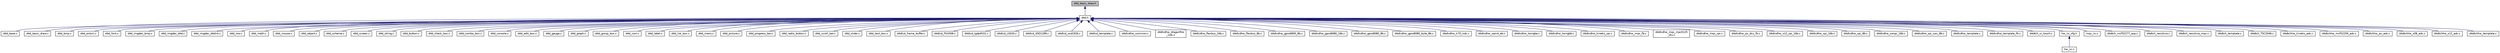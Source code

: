 digraph "d4d_basic_draw.h"
{
  edge [fontname="Helvetica",fontsize="10",labelfontname="Helvetica",labelfontsize="10"];
  node [fontname="Helvetica",fontsize="10",shape=record];
  Node1 [label="d4d_basic_draw.h",height=0.2,width=0.4,color="black", fillcolor="grey75", style="filled" fontcolor="black"];
  Node1 -> Node2 [dir="back",color="midnightblue",fontsize="10",style="solid",fontname="Helvetica"];
  Node2 [label="d4d.h",height=0.2,width=0.4,color="black", fillcolor="white", style="filled",URL="$d4d_8h.html",tooltip="D4D Driver main header file. "];
  Node2 -> Node3 [dir="back",color="midnightblue",fontsize="10",style="solid",fontname="Helvetica"];
  Node3 [label="d4d_base.c",height=0.2,width=0.4,color="black", fillcolor="white", style="filled",URL="$d4d__base_8c.html",tooltip="D4D driver core and base function c file. "];
  Node2 -> Node4 [dir="back",color="midnightblue",fontsize="10",style="solid",fontname="Helvetica"];
  Node4 [label="d4d_basic_draw.c",height=0.2,width=0.4,color="black", fillcolor="white", style="filled",URL="$d4d__basic__draw_8c.html",tooltip="D4D driver basic drawing functions c file. "];
  Node2 -> Node5 [dir="back",color="midnightblue",fontsize="10",style="solid",fontname="Helvetica"];
  Node5 [label="d4d_bmp.c",height=0.2,width=0.4,color="black", fillcolor="white", style="filled",URL="$d4d__bmp_8c.html",tooltip="D4D driver bmp decoder functions c file. "];
  Node2 -> Node6 [dir="back",color="midnightblue",fontsize="10",style="solid",fontname="Helvetica"];
  Node6 [label="d4d_extsrc.c",height=0.2,width=0.4,color="black", fillcolor="white", style="filled",URL="$d4d__extsrc_8c.html",tooltip="D4D driver extscr functions c file. "];
  Node2 -> Node7 [dir="back",color="midnightblue",fontsize="10",style="solid",fontname="Helvetica"];
  Node7 [label="d4d_font.c",height=0.2,width=0.4,color="black", fillcolor="white", style="filled",URL="$d4d__font_8c.html",tooltip="D4D driver font c file. "];
  Node2 -> Node8 [dir="back",color="midnightblue",fontsize="10",style="solid",fontname="Helvetica"];
  Node8 [label="d4d_imgdec_bmp.c",height=0.2,width=0.4,color="black", fillcolor="white", style="filled",URL="$d4d__imgdec__bmp_8c.html",tooltip="D4D driver external bmp files decoder functions c file. "];
  Node2 -> Node9 [dir="back",color="midnightblue",fontsize="10",style="solid",fontname="Helvetica"];
  Node9 [label="d4d_imgdec_d4d.c",height=0.2,width=0.4,color="black", fillcolor="white", style="filled",URL="$d4d__imgdec__d4d_8c.html",tooltip="D4D driver external pictures d4d decoder functions c file. "];
  Node2 -> Node10 [dir="back",color="midnightblue",fontsize="10",style="solid",fontname="Helvetica"];
  Node10 [label="d4d_imgdec_d4dint.c",height=0.2,width=0.4,color="black", fillcolor="white", style="filled",URL="$d4d__imgdec__d4dint_8c.html",tooltip="D4D driver external pictures d4d decoder functions c file. "];
  Node2 -> Node11 [dir="back",color="midnightblue",fontsize="10",style="solid",fontname="Helvetica"];
  Node11 [label="d4d_low.c",height=0.2,width=0.4,color="black", fillcolor="white", style="filled",URL="$d4d__low_8c.html",tooltip="D4D driver low level graphic function c file. "];
  Node2 -> Node12 [dir="back",color="midnightblue",fontsize="10",style="solid",fontname="Helvetica"];
  Node12 [label="d4d_math.c",height=0.2,width=0.4,color="black", fillcolor="white", style="filled",URL="$d4d__math_8c.html",tooltip="D4D driver math functions c file. "];
  Node2 -> Node13 [dir="back",color="midnightblue",fontsize="10",style="solid",fontname="Helvetica"];
  Node13 [label="d4d_mouse.c",height=0.2,width=0.4,color="black", fillcolor="white", style="filled",URL="$d4d__mouse_8c.html",tooltip="D4D driver core and base function c file. "];
  Node2 -> Node14 [dir="back",color="midnightblue",fontsize="10",style="solid",fontname="Helvetica"];
  Node14 [label="d4d_object.c",height=0.2,width=0.4,color="black", fillcolor="white", style="filled",URL="$d4d__object_8c.html",tooltip="D4D driver object function c file. "];
  Node2 -> Node15 [dir="back",color="midnightblue",fontsize="10",style="solid",fontname="Helvetica"];
  Node15 [label="d4d_scheme.c",height=0.2,width=0.4,color="black", fillcolor="white", style="filled",URL="$d4d__scheme_8c.html",tooltip="D4D driver color scheme c file. "];
  Node2 -> Node16 [dir="back",color="midnightblue",fontsize="10",style="solid",fontname="Helvetica"];
  Node16 [label="d4d_screen.c",height=0.2,width=0.4,color="black", fillcolor="white", style="filled",URL="$d4d__screen_8c.html",tooltip="D4D driver screen functions c file. "];
  Node2 -> Node17 [dir="back",color="midnightblue",fontsize="10",style="solid",fontname="Helvetica"];
  Node17 [label="d4d_string.c",height=0.2,width=0.4,color="black", fillcolor="white", style="filled",URL="$d4d__string_8c.html",tooltip="D4D driver font c file. "];
  Node2 -> Node18 [dir="back",color="midnightblue",fontsize="10",style="solid",fontname="Helvetica"];
  Node18 [label="d4d_button.c",height=0.2,width=0.4,color="black", fillcolor="white", style="filled",URL="$d4d__button_8c.html",tooltip="D4D driver button object c file. "];
  Node2 -> Node19 [dir="back",color="midnightblue",fontsize="10",style="solid",fontname="Helvetica"];
  Node19 [label="d4d_check_box.c",height=0.2,width=0.4,color="black", fillcolor="white", style="filled",URL="$d4d__check__box_8c.html",tooltip="D4D driver check box object c file. "];
  Node2 -> Node20 [dir="back",color="midnightblue",fontsize="10",style="solid",fontname="Helvetica"];
  Node20 [label="d4d_combo_box.c",height=0.2,width=0.4,color="black", fillcolor="white", style="filled",URL="$d4d__combo__box_8c.html",tooltip="D4D driver comboBox object c file. "];
  Node2 -> Node21 [dir="back",color="midnightblue",fontsize="10",style="solid",fontname="Helvetica"];
  Node21 [label="d4d_console.c",height=0.2,width=0.4,color="black", fillcolor="white", style="filled",URL="$d4d__console_8c.html",tooltip="D4D driver console object c file. "];
  Node2 -> Node22 [dir="back",color="midnightblue",fontsize="10",style="solid",fontname="Helvetica"];
  Node22 [label="d4d_edit_box.c",height=0.2,width=0.4,color="black", fillcolor="white", style="filled",URL="$d4d__edit__box_8c.html",tooltip="D4D driver editBox object c file. "];
  Node2 -> Node23 [dir="back",color="midnightblue",fontsize="10",style="solid",fontname="Helvetica"];
  Node23 [label="d4d_gauge.c",height=0.2,width=0.4,color="black", fillcolor="white", style="filled",URL="$d4d__gauge_8c.html",tooltip="D4D driver gauge object c file. "];
  Node2 -> Node24 [dir="back",color="midnightblue",fontsize="10",style="solid",fontname="Helvetica"];
  Node24 [label="d4d_graph.c",height=0.2,width=0.4,color="black", fillcolor="white", style="filled",URL="$d4d__graph_8c.html",tooltip="D4D driver graph object c file. "];
  Node2 -> Node25 [dir="back",color="midnightblue",fontsize="10",style="solid",fontname="Helvetica"];
  Node25 [label="d4d_group_box.c",height=0.2,width=0.4,color="black", fillcolor="white", style="filled",URL="$d4d__group__box_8c.html",tooltip="D4D driver groupBox object c file. "];
  Node2 -> Node26 [dir="back",color="midnightblue",fontsize="10",style="solid",fontname="Helvetica"];
  Node26 [label="d4d_icon.c",height=0.2,width=0.4,color="black", fillcolor="white", style="filled",URL="$d4d__icon_8c.html",tooltip="D4D driver icon object c file. "];
  Node2 -> Node27 [dir="back",color="midnightblue",fontsize="10",style="solid",fontname="Helvetica"];
  Node27 [label="d4d_label.c",height=0.2,width=0.4,color="black", fillcolor="white", style="filled",URL="$d4d__label_8c.html",tooltip="D4D driver label object c file. "];
  Node2 -> Node28 [dir="back",color="midnightblue",fontsize="10",style="solid",fontname="Helvetica"];
  Node28 [label="d4d_list_box.c",height=0.2,width=0.4,color="black", fillcolor="white", style="filled",URL="$d4d__list__box_8c.html",tooltip="D4D driver listBox object c file. "];
  Node2 -> Node29 [dir="back",color="midnightblue",fontsize="10",style="solid",fontname="Helvetica"];
  Node29 [label="d4d_menu.c",height=0.2,width=0.4,color="black", fillcolor="white", style="filled",URL="$d4d__menu_8c.html",tooltip="D4D driver menu object c file. "];
  Node2 -> Node30 [dir="back",color="midnightblue",fontsize="10",style="solid",fontname="Helvetica"];
  Node30 [label="d4d_picture.c",height=0.2,width=0.4,color="black", fillcolor="white", style="filled",URL="$d4d__picture_8c.html",tooltip="D4D driver picture object c file. "];
  Node2 -> Node31 [dir="back",color="midnightblue",fontsize="10",style="solid",fontname="Helvetica"];
  Node31 [label="d4d_progress_bar.c",height=0.2,width=0.4,color="black", fillcolor="white", style="filled",URL="$d4d__progress__bar_8c.html",tooltip="D4D driver progress_bar object c file. "];
  Node2 -> Node32 [dir="back",color="midnightblue",fontsize="10",style="solid",fontname="Helvetica"];
  Node32 [label="d4d_radio_button.c",height=0.2,width=0.4,color="black", fillcolor="white", style="filled",URL="$d4d__radio__button_8c.html",tooltip="D4D driver radio button object c file. "];
  Node2 -> Node33 [dir="back",color="midnightblue",fontsize="10",style="solid",fontname="Helvetica"];
  Node33 [label="d4d_scroll_bar.c",height=0.2,width=0.4,color="black", fillcolor="white", style="filled",URL="$d4d__scroll__bar_8c.html",tooltip="D4D driver scroll_bar object c file. "];
  Node2 -> Node34 [dir="back",color="midnightblue",fontsize="10",style="solid",fontname="Helvetica"];
  Node34 [label="d4d_slider.c",height=0.2,width=0.4,color="black", fillcolor="white", style="filled",URL="$d4d__slider_8c.html",tooltip="D4D driver slider object c file. "];
  Node2 -> Node35 [dir="back",color="midnightblue",fontsize="10",style="solid",fontname="Helvetica"];
  Node35 [label="d4d_text_box.c",height=0.2,width=0.4,color="black", fillcolor="white", style="filled",URL="$d4d__text__box_8c.html",tooltip="D4D driver textbox object c file. "];
  Node2 -> Node36 [dir="back",color="midnightblue",fontsize="10",style="solid",fontname="Helvetica"];
  Node36 [label="d4dlcd_frame_buffer.c",height=0.2,width=0.4,color="black", fillcolor="white", style="filled",URL="$d4dlcd__frame__buffer_8c.html",tooltip="D4D driver - frame_buffer lcd driver source c file. "];
  Node2 -> Node37 [dir="back",color="midnightblue",fontsize="10",style="solid",fontname="Helvetica"];
  Node37 [label="d4dlcd_FSA506.c",height=0.2,width=0.4,color="black", fillcolor="white", style="filled",URL="$d4dlcd___f_s_a506_8c.html",tooltip="D4D driver - fsa506 lcd driver source c file. "];
  Node2 -> Node38 [dir="back",color="midnightblue",fontsize="10",style="solid",fontname="Helvetica"];
  Node38 [label="d4dlcd_lgdp4531.c",height=0.2,width=0.4,color="black", fillcolor="white", style="filled",URL="$d4dlcd__lgdp4531_8c.html",tooltip="D4D driver - lgdp4531 lcd driver source c file. "];
  Node2 -> Node39 [dir="back",color="midnightblue",fontsize="10",style="solid",fontname="Helvetica"];
  Node39 [label="d4dlcd_LS020.c",height=0.2,width=0.4,color="black", fillcolor="white", style="filled",URL="$d4dlcd___l_s020_8c.html",tooltip="D4D driver - ls020 lcd driver source c file. "];
  Node2 -> Node40 [dir="back",color="midnightblue",fontsize="10",style="solid",fontname="Helvetica"];
  Node40 [label="d4dlcd_SSD1289.c",height=0.2,width=0.4,color="black", fillcolor="white", style="filled",URL="$d4dlcd___s_s_d1289_8c.html",tooltip="D4D driver - ssd1289 lcd driver source c file. "];
  Node2 -> Node41 [dir="back",color="midnightblue",fontsize="10",style="solid",fontname="Helvetica"];
  Node41 [label="d4dlcd_ssd1926.c",height=0.2,width=0.4,color="black", fillcolor="white", style="filled",URL="$d4dlcd__ssd1926_8c.html",tooltip="D4D driver - ssd1926 lcd driver source c file. "];
  Node2 -> Node42 [dir="back",color="midnightblue",fontsize="10",style="solid",fontname="Helvetica"];
  Node42 [label="d4dlcd_template.c",height=0.2,width=0.4,color="black", fillcolor="white", style="filled",URL="$d4dlcd__template_8c.html",tooltip="D4D driver - template lcd driver source c file. "];
  Node2 -> Node43 [dir="back",color="midnightblue",fontsize="10",style="solid",fontname="Helvetica"];
  Node43 [label="d4dlcdhw_common.c",height=0.2,width=0.4,color="black", fillcolor="white", style="filled",URL="$d4dlcdhw__common_8c.html",tooltip="D4D driver - common general low level drivers c file. "];
  Node2 -> Node44 [dir="back",color="midnightblue",fontsize="10",style="solid",fontname="Helvetica"];
  Node44 [label="d4dlcdhw_dragonfire\l_lcdc.c",height=0.2,width=0.4,color="black", fillcolor="white", style="filled",URL="$d4dlcdhw__dragonfire__lcdc_8c.html",tooltip="D4D driver - dragonfire_lcdc hardware lcd driver source c file. "];
  Node2 -> Node45 [dir="back",color="midnightblue",fontsize="10",style="solid",fontname="Helvetica"];
  Node45 [label="d4dlcdhw_flexbus_16b.c",height=0.2,width=0.4,color="black", fillcolor="white", style="filled",URL="$d4dlcdhw__flexbus__16b_8c.html",tooltip="D4D driver - flexbus_16b hardware lcd driver source c file. "];
  Node2 -> Node46 [dir="back",color="midnightblue",fontsize="10",style="solid",fontname="Helvetica"];
  Node46 [label="d4dlcdhw_flexbus_8b.c",height=0.2,width=0.4,color="black", fillcolor="white", style="filled",URL="$d4dlcdhw__flexbus__8b_8c.html",tooltip="D4D driver - flexbus_8b hardware lcd driver source c file. "];
  Node2 -> Node47 [dir="back",color="midnightblue",fontsize="10",style="solid",fontname="Helvetica"];
  Node47 [label="d4dlcdhw_gpio6800_8b.c",height=0.2,width=0.4,color="black", fillcolor="white", style="filled",URL="$d4dlcdhw__gpio6800__8b_8c.html",tooltip="D4D driver - gpio6800_8b hardware lcd driver source c file. "];
  Node2 -> Node48 [dir="back",color="midnightblue",fontsize="10",style="solid",fontname="Helvetica"];
  Node48 [label="d4dlcdhw_gpio8080_16b.c",height=0.2,width=0.4,color="black", fillcolor="white", style="filled",URL="$d4dlcdhw__gpio8080__16b_8c.html",tooltip="D4D driver - gpio8080_8b hardware lcd driver source c file. "];
  Node2 -> Node49 [dir="back",color="midnightblue",fontsize="10",style="solid",fontname="Helvetica"];
  Node49 [label="d4dlcdhw_gpio8080_8b.c",height=0.2,width=0.4,color="black", fillcolor="white", style="filled",URL="$d4dlcdhw__gpio8080__8b_8c.html",tooltip="D4D driver - gpio8080_8b hardware lcd driver source c file. "];
  Node2 -> Node50 [dir="back",color="midnightblue",fontsize="10",style="solid",fontname="Helvetica"];
  Node50 [label="d4dlcdhw_gpio8080_byte_8b.c",height=0.2,width=0.4,color="black", fillcolor="white", style="filled",URL="$d4dlcdhw__gpio8080__byte__8b_8c.html",tooltip="D4D driver - gpio8080_byte_8b hardware lcd driver source c file. "];
  Node2 -> Node51 [dir="back",color="midnightblue",fontsize="10",style="solid",fontname="Helvetica"];
  Node51 [label="d4dlcdhw_k70_lcdc.c",height=0.2,width=0.4,color="black", fillcolor="white", style="filled",URL="$d4dlcdhw__k70__lcdc_8c.html",tooltip="D4D driver - k70_lcdc hardware lcd driver source c file. "];
  Node2 -> Node52 [dir="back",color="midnightblue",fontsize="10",style="solid",fontname="Helvetica"];
  Node52 [label="d4dlcdhw_sqm4_eb.c",height=0.2,width=0.4,color="black", fillcolor="white", style="filled",URL="$d4dlcdhw__sqm4__eb_8c.html",tooltip="D4D driver - k70_lcdc hardware lcd driver source c file. "];
  Node2 -> Node53 [dir="back",color="midnightblue",fontsize="10",style="solid",fontname="Helvetica"];
  Node53 [label="d4dlcdhw_twrrgba.c",height=0.2,width=0.4,color="black", fillcolor="white", style="filled",URL="$d4dlcdhw__twrrgba_8c.html",tooltip="D4D driver - k70_lcdc hardware lcd driver source c file. "];
  Node2 -> Node54 [dir="back",color="midnightblue",fontsize="10",style="solid",fontname="Helvetica"];
  Node54 [label="d4dlcdhw_twrrgbb.c",height=0.2,width=0.4,color="black", fillcolor="white", style="filled",URL="$d4dlcdhw__twrrgbb_8c.html",tooltip="D4D driver - k70_lcdc hardware lcd driver source c file. "];
  Node2 -> Node55 [dir="back",color="midnightblue",fontsize="10",style="solid",fontname="Helvetica"];
  Node55 [label="d4dlcdhw_kinetis_spi.c",height=0.2,width=0.4,color="black", fillcolor="white", style="filled",URL="$d4dlcdhw__kinetis__spi_8c.html",tooltip="D4D driver - kinetis_spi hardware lcd driver source c file. "];
  Node2 -> Node56 [dir="back",color="midnightblue",fontsize="10",style="solid",fontname="Helvetica"];
  Node56 [label="d4dlcdhw_mqx_fb.c",height=0.2,width=0.4,color="black", fillcolor="white", style="filled",URL="$d4dlcdhw__mqx__fb_8c.html",tooltip="D4D driver - Mqx hardware lcd driver source c file. "];
  Node2 -> Node57 [dir="back",color="midnightblue",fontsize="10",style="solid",fontname="Helvetica"];
  Node57 [label="d4dlcdhw_mqx_mpc5125\l_diu.c",height=0.2,width=0.4,color="black", fillcolor="white", style="filled",URL="$d4dlcdhw__mqx__mpc5125__diu_8c.html",tooltip="D4D driver - mqx_mpc5125_diu hardware lcd driver source c file. "];
  Node2 -> Node58 [dir="back",color="midnightblue",fontsize="10",style="solid",fontname="Helvetica"];
  Node58 [label="d4dlcdhw_mqx_spi.c",height=0.2,width=0.4,color="black", fillcolor="white", style="filled",URL="$d4dlcdhw__mqx__spi_8c.html",tooltip="D4D driver - Mqx hardware lcd driver source c file. "];
  Node2 -> Node59 [dir="back",color="midnightblue",fontsize="10",style="solid",fontname="Helvetica"];
  Node59 [label="d4dlcdhw_px_dcu_fb.c",height=0.2,width=0.4,color="black", fillcolor="white", style="filled",URL="$d4dlcdhw__px__dcu__fb_8c.html",tooltip="D4D driver - px_dcu_fb hardware lcd driver source c file. "];
  Node2 -> Node60 [dir="back",color="midnightblue",fontsize="10",style="solid",fontname="Helvetica"];
  Node60 [label="d4dlcdhw_s12_spi_16b.c",height=0.2,width=0.4,color="black", fillcolor="white", style="filled",URL="$d4dlcdhw__s12__spi__16b_8c.html",tooltip="D4D driver - s12_spi_16b hardware lcd driver source c file. "];
  Node2 -> Node61 [dir="back",color="midnightblue",fontsize="10",style="solid",fontname="Helvetica"];
  Node61 [label="d4dlcdhw_spi_16b.c",height=0.2,width=0.4,color="black", fillcolor="white", style="filled",URL="$d4dlcdhw__spi__16b_8c.html",tooltip="D4D driver - spi_16b hardware lcd driver source c file. "];
  Node2 -> Node62 [dir="back",color="midnightblue",fontsize="10",style="solid",fontname="Helvetica"];
  Node62 [label="d4dlcdhw_spi_8b.c",height=0.2,width=0.4,color="black", fillcolor="white", style="filled",URL="$d4dlcdhw__spi__8b_8c.html",tooltip="D4D driver - spi_8b hardware lcd driver source c file. "];
  Node2 -> Node63 [dir="back",color="midnightblue",fontsize="10",style="solid",fontname="Helvetica"];
  Node63 [label="d4dlcdhw_swspi_16b.c",height=0.2,width=0.4,color="black", fillcolor="white", style="filled",URL="$d4dlcdhw__swspi__16b_8c.html",tooltip="D4D driver - swspi_16b hardware lcd driver source c file. "];
  Node2 -> Node64 [dir="back",color="midnightblue",fontsize="10",style="solid",fontname="Helvetica"];
  Node64 [label="d4dlcdhw_spi_swc_8b.c",height=0.2,width=0.4,color="black", fillcolor="white", style="filled",URL="$d4dlcdhw__spi__swc__8b_8c.html",tooltip="D4D driver - spi_swc_8b hardware lcd driver source c file. "];
  Node2 -> Node65 [dir="back",color="midnightblue",fontsize="10",style="solid",fontname="Helvetica"];
  Node65 [label="d4dlcdhw_template.c",height=0.2,width=0.4,color="black", fillcolor="white", style="filled",URL="$d4dlcdhw__template_8c.html",tooltip="D4D driver - template hardware lcd driver source c file. "];
  Node2 -> Node66 [dir="back",color="midnightblue",fontsize="10",style="solid",fontname="Helvetica"];
  Node66 [label="d4dlcdhw_template_fb.c",height=0.2,width=0.4,color="black", fillcolor="white", style="filled",URL="$d4dlcdhw__template__fb_8c.html",tooltip="D4D driver - template_fb hardware lcd driver source c file. "];
  Node2 -> Node67 [dir="back",color="midnightblue",fontsize="10",style="solid",fontname="Helvetica"];
  Node67 [label="d4dtch_cr_touch.c",height=0.2,width=0.4,color="black", fillcolor="white", style="filled",URL="$d4dtch__cr__touch_8c.html",tooltip="D4D driver - cr_touch touch screen driver source c file. "];
  Node2 -> Node68 [dir="back",color="midnightblue",fontsize="10",style="solid",fontname="Helvetica"];
  Node68 [label="hw_iic_cfg.h",height=0.2,width=0.4,color="black", fillcolor="white", style="filled",URL="$hw__iic__cfg_8h.html",tooltip="HardI2C configuration. "];
  Node68 -> Node69 [dir="back",color="midnightblue",fontsize="10",style="solid",fontname="Helvetica"];
  Node69 [label="hw_iic.c",height=0.2,width=0.4,color="black", fillcolor="white", style="filled",URL="$hw__iic_8c.html",tooltip="Hard I2C routines, SINGLE MASTER ONLY! "];
  Node2 -> Node70 [dir="back",color="midnightblue",fontsize="10",style="solid",fontname="Helvetica"];
  Node70 [label="mqx_iic.c",height=0.2,width=0.4,color="black", fillcolor="white", style="filled",URL="$mqx__iic_8c.html",tooltip="Hard I2C routines, SINGLE MASTER ONLY! "];
  Node2 -> Node71 [dir="back",color="midnightblue",fontsize="10",style="solid",fontname="Helvetica"];
  Node71 [label="d4dtch_mcf52277_asp.c",height=0.2,width=0.4,color="black", fillcolor="white", style="filled",URL="$d4dtch__mcf52277__asp_8c.html",tooltip="D4D driver - mcf52277_asp touch screen driver source c file. "];
  Node2 -> Node72 [dir="back",color="midnightblue",fontsize="10",style="solid",fontname="Helvetica"];
  Node72 [label="d4dtch_resistive.c",height=0.2,width=0.4,color="black", fillcolor="white", style="filled",URL="$d4dtch__resistive_8c.html",tooltip="D4D driver - resistive touch screen driver source c file. "];
  Node2 -> Node73 [dir="back",color="midnightblue",fontsize="10",style="solid",fontname="Helvetica"];
  Node73 [label="d4dtch_resistive_mqx.c",height=0.2,width=0.4,color="black", fillcolor="white", style="filled",URL="$d4dtch__resistive__mqx_8c.html",tooltip="D4D driver - resistive touch screen driver source c file. "];
  Node2 -> Node74 [dir="back",color="midnightblue",fontsize="10",style="solid",fontname="Helvetica"];
  Node74 [label="d4dtch_template.c",height=0.2,width=0.4,color="black", fillcolor="white", style="filled",URL="$d4dtch__template_8c.html",tooltip="D4D driver - template touch screen driver source c file. "];
  Node2 -> Node75 [dir="back",color="midnightblue",fontsize="10",style="solid",fontname="Helvetica"];
  Node75 [label="d4dtch_TSC2046.c",height=0.2,width=0.4,color="black", fillcolor="white", style="filled",URL="$d4dtch___t_s_c2046_8c.html",tooltip="D4D driver - tsc2046 touch screen driver source c file. "];
  Node2 -> Node76 [dir="back",color="midnightblue",fontsize="10",style="solid",fontname="Helvetica"];
  Node76 [label="d4dtchhw_kinetis_adc.c",height=0.2,width=0.4,color="black", fillcolor="white", style="filled",URL="$d4dtchhw__kinetis__adc_8c.html",tooltip="D4D driver - low level driver of ADC and gpio for resistive touch screen source file. "];
  Node2 -> Node77 [dir="back",color="midnightblue",fontsize="10",style="solid",fontname="Helvetica"];
  Node77 [label="d4dtchhw_mcf52259_adc.c",height=0.2,width=0.4,color="black", fillcolor="white", style="filled",URL="$d4dtchhw__mcf52259__adc_8c.html",tooltip="D4D driver - mcf52259_adc hardware touch screen driver source c file. "];
  Node2 -> Node78 [dir="back",color="midnightblue",fontsize="10",style="solid",fontname="Helvetica"];
  Node78 [label="d4dtchhw_px_adc.c",height=0.2,width=0.4,color="black", fillcolor="white", style="filled",URL="$d4dtchhw__px__adc_8c.html",tooltip="D4D driver - template hardware touch screen driver source c file. "];
  Node2 -> Node79 [dir="back",color="midnightblue",fontsize="10",style="solid",fontname="Helvetica"];
  Node79 [label="d4dtchhw_s08_adc.c",height=0.2,width=0.4,color="black", fillcolor="white", style="filled",URL="$d4dtchhw__s08__adc_8c.html",tooltip="D4D driver - s08_adc hardware touch screen driver source c file. "];
  Node2 -> Node80 [dir="back",color="midnightblue",fontsize="10",style="solid",fontname="Helvetica"];
  Node80 [label="d4dtchhw_s12_adc.c",height=0.2,width=0.4,color="black", fillcolor="white", style="filled",URL="$d4dtchhw__s12__adc_8c.html",tooltip="D4D driver - low level driver of ADC and gpio for resistive touch screen source file. "];
  Node2 -> Node81 [dir="back",color="midnightblue",fontsize="10",style="solid",fontname="Helvetica"];
  Node81 [label="d4dtchhw_template.c",height=0.2,width=0.4,color="black", fillcolor="white", style="filled",URL="$d4dtchhw__template_8c.html",tooltip="D4D driver - template hardware touch screen driver source c file. "];
}
